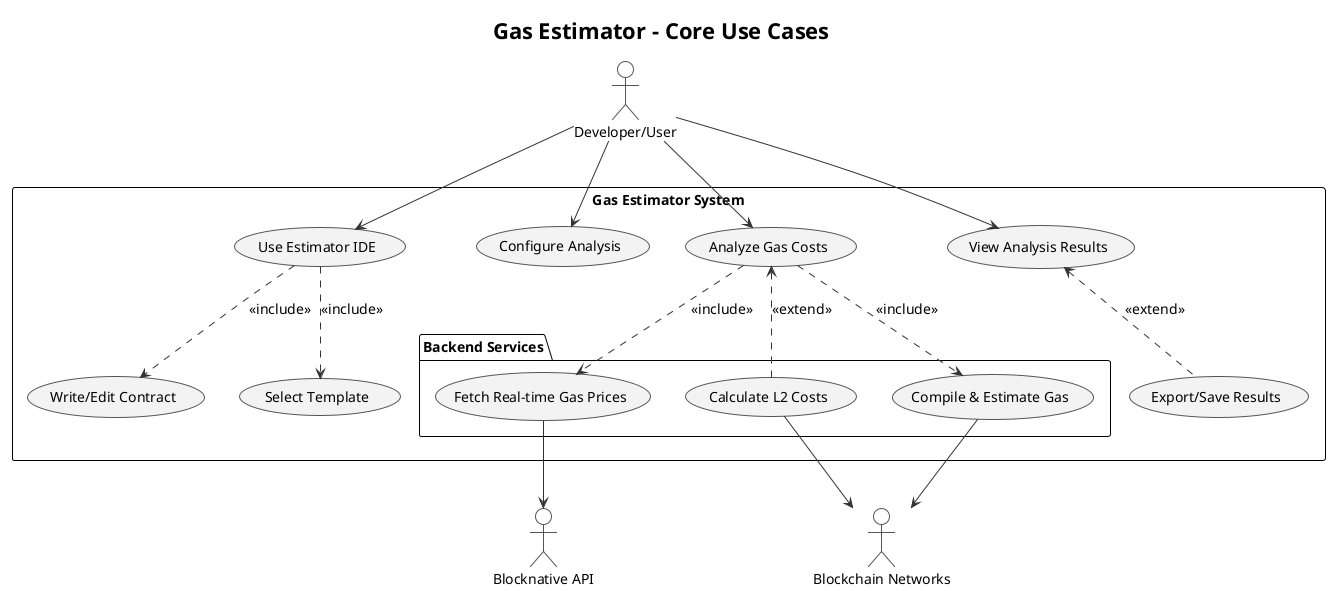@startuml
!theme plain
title Gas Estimator - Core Use Cases

' Skin parameters for a clean look
skinparam defaultFontSize 14
skinparam usecase {
    BackgroundColor #F3F3F3
    BorderColor #555555
    ArrowColor #333333
}
skinparam actor {
    BorderColor #555555
}

' Direction for a taller, vertical layout
top to bottom direction

' Primary actor at the top
actor "Developer/User" as User

' System boundary with a balanced level of detail
rectangle "Gas Estimator System" {
  usecase "Use Estimator IDE" as UC_IDE
  usecase "Write/Edit Contract" as UC_Write
  usecase "Select Template" as UC_Template
  usecase "Configure Analysis" as UC_Configure
  usecase "Analyze Gas Costs" as UC_Analyze
  usecase "View Analysis Results" as UC_View
  usecase "Export/Save Results" as UC_Export

  package "Backend Services" {
    usecase "Fetch Real-time Gas Prices" as UC_Fetch
    usecase "Calculate L2 Costs" as UC_L2_Cost
    usecase "Compile & Estimate Gas" as UC_Compile
  }
}

' Supporting actors at the bottom
actor "Blocknative API" as BlocknativeAPI
actor "Blockchain Networks" as Blockchain

' --- Relationships ---

' User interacts with the IDE
User --> UC_IDE

' IDE functionalities are included when using it
UC_IDE ..> UC_Write : <<include>>
UC_IDE ..> UC_Template : <<include>>

' User configures and initiates the analysis
User --> UC_Configure
User --> UC_Analyze

' Analysis includes several backend steps
UC_Analyze ..> UC_Compile : <<include>>
UC_Analyze ..> UC_Fetch : <<include>>
UC_Analyze <.. UC_L2_Cost : <<extend>>

' User views the results
User --> UC_View
UC_View <.. UC_Export : <<extend>>

' System interactions with external actors
UC_Fetch --> BlocknativeAPI
UC_Compile --> Blockchain
UC_L2_Cost --> Blockchain

@enduml
